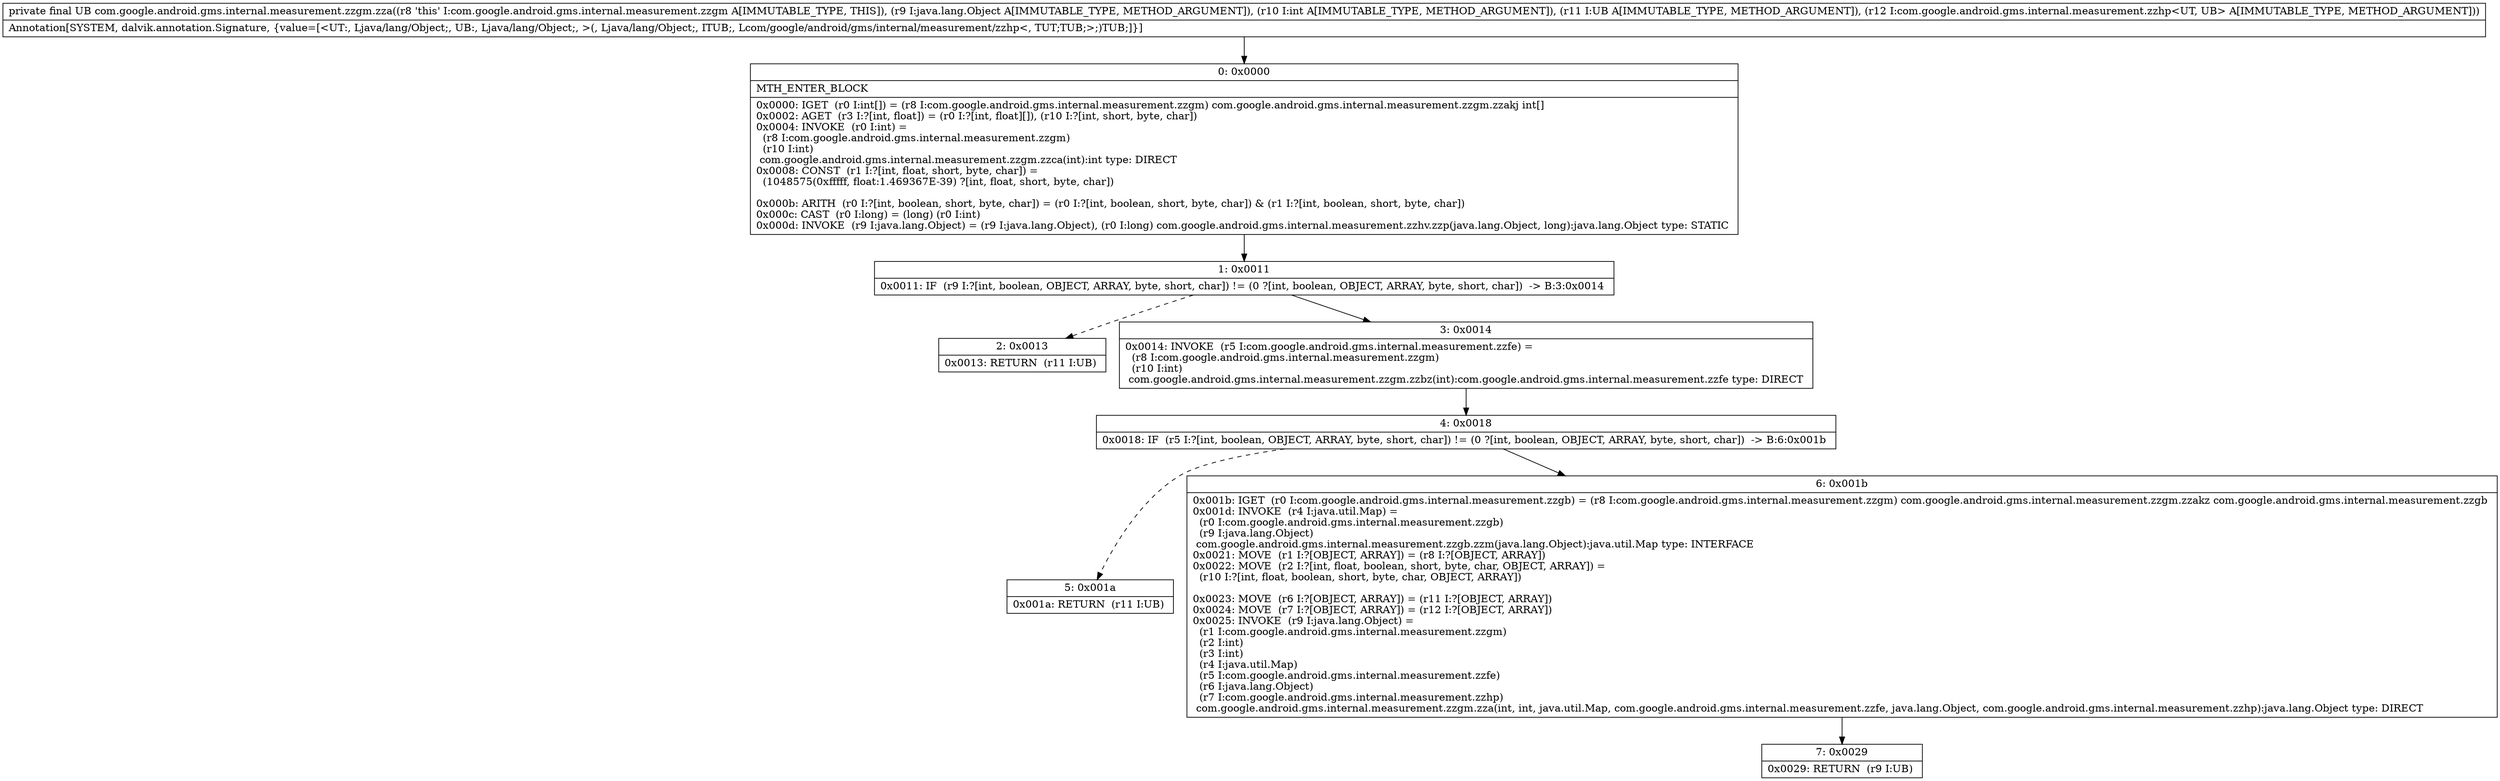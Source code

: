 digraph "CFG forcom.google.android.gms.internal.measurement.zzgm.zza(Ljava\/lang\/Object;ILjava\/lang\/Object;Lcom\/google\/android\/gms\/internal\/measurement\/zzhp;)Ljava\/lang\/Object;" {
Node_0 [shape=record,label="{0\:\ 0x0000|MTH_ENTER_BLOCK\l|0x0000: IGET  (r0 I:int[]) = (r8 I:com.google.android.gms.internal.measurement.zzgm) com.google.android.gms.internal.measurement.zzgm.zzakj int[] \l0x0002: AGET  (r3 I:?[int, float]) = (r0 I:?[int, float][]), (r10 I:?[int, short, byte, char]) \l0x0004: INVOKE  (r0 I:int) = \l  (r8 I:com.google.android.gms.internal.measurement.zzgm)\l  (r10 I:int)\l com.google.android.gms.internal.measurement.zzgm.zzca(int):int type: DIRECT \l0x0008: CONST  (r1 I:?[int, float, short, byte, char]) = \l  (1048575(0xfffff, float:1.469367E\-39) ?[int, float, short, byte, char])\l \l0x000b: ARITH  (r0 I:?[int, boolean, short, byte, char]) = (r0 I:?[int, boolean, short, byte, char]) & (r1 I:?[int, boolean, short, byte, char]) \l0x000c: CAST  (r0 I:long) = (long) (r0 I:int) \l0x000d: INVOKE  (r9 I:java.lang.Object) = (r9 I:java.lang.Object), (r0 I:long) com.google.android.gms.internal.measurement.zzhv.zzp(java.lang.Object, long):java.lang.Object type: STATIC \l}"];
Node_1 [shape=record,label="{1\:\ 0x0011|0x0011: IF  (r9 I:?[int, boolean, OBJECT, ARRAY, byte, short, char]) != (0 ?[int, boolean, OBJECT, ARRAY, byte, short, char])  \-\> B:3:0x0014 \l}"];
Node_2 [shape=record,label="{2\:\ 0x0013|0x0013: RETURN  (r11 I:UB) \l}"];
Node_3 [shape=record,label="{3\:\ 0x0014|0x0014: INVOKE  (r5 I:com.google.android.gms.internal.measurement.zzfe) = \l  (r8 I:com.google.android.gms.internal.measurement.zzgm)\l  (r10 I:int)\l com.google.android.gms.internal.measurement.zzgm.zzbz(int):com.google.android.gms.internal.measurement.zzfe type: DIRECT \l}"];
Node_4 [shape=record,label="{4\:\ 0x0018|0x0018: IF  (r5 I:?[int, boolean, OBJECT, ARRAY, byte, short, char]) != (0 ?[int, boolean, OBJECT, ARRAY, byte, short, char])  \-\> B:6:0x001b \l}"];
Node_5 [shape=record,label="{5\:\ 0x001a|0x001a: RETURN  (r11 I:UB) \l}"];
Node_6 [shape=record,label="{6\:\ 0x001b|0x001b: IGET  (r0 I:com.google.android.gms.internal.measurement.zzgb) = (r8 I:com.google.android.gms.internal.measurement.zzgm) com.google.android.gms.internal.measurement.zzgm.zzakz com.google.android.gms.internal.measurement.zzgb \l0x001d: INVOKE  (r4 I:java.util.Map) = \l  (r0 I:com.google.android.gms.internal.measurement.zzgb)\l  (r9 I:java.lang.Object)\l com.google.android.gms.internal.measurement.zzgb.zzm(java.lang.Object):java.util.Map type: INTERFACE \l0x0021: MOVE  (r1 I:?[OBJECT, ARRAY]) = (r8 I:?[OBJECT, ARRAY]) \l0x0022: MOVE  (r2 I:?[int, float, boolean, short, byte, char, OBJECT, ARRAY]) = \l  (r10 I:?[int, float, boolean, short, byte, char, OBJECT, ARRAY])\l \l0x0023: MOVE  (r6 I:?[OBJECT, ARRAY]) = (r11 I:?[OBJECT, ARRAY]) \l0x0024: MOVE  (r7 I:?[OBJECT, ARRAY]) = (r12 I:?[OBJECT, ARRAY]) \l0x0025: INVOKE  (r9 I:java.lang.Object) = \l  (r1 I:com.google.android.gms.internal.measurement.zzgm)\l  (r2 I:int)\l  (r3 I:int)\l  (r4 I:java.util.Map)\l  (r5 I:com.google.android.gms.internal.measurement.zzfe)\l  (r6 I:java.lang.Object)\l  (r7 I:com.google.android.gms.internal.measurement.zzhp)\l com.google.android.gms.internal.measurement.zzgm.zza(int, int, java.util.Map, com.google.android.gms.internal.measurement.zzfe, java.lang.Object, com.google.android.gms.internal.measurement.zzhp):java.lang.Object type: DIRECT \l}"];
Node_7 [shape=record,label="{7\:\ 0x0029|0x0029: RETURN  (r9 I:UB) \l}"];
MethodNode[shape=record,label="{private final UB com.google.android.gms.internal.measurement.zzgm.zza((r8 'this' I:com.google.android.gms.internal.measurement.zzgm A[IMMUTABLE_TYPE, THIS]), (r9 I:java.lang.Object A[IMMUTABLE_TYPE, METHOD_ARGUMENT]), (r10 I:int A[IMMUTABLE_TYPE, METHOD_ARGUMENT]), (r11 I:UB A[IMMUTABLE_TYPE, METHOD_ARGUMENT]), (r12 I:com.google.android.gms.internal.measurement.zzhp\<UT, UB\> A[IMMUTABLE_TYPE, METHOD_ARGUMENT]))  | Annotation[SYSTEM, dalvik.annotation.Signature, \{value=[\<UT:, Ljava\/lang\/Object;, UB:, Ljava\/lang\/Object;, \>(, Ljava\/lang\/Object;, ITUB;, Lcom\/google\/android\/gms\/internal\/measurement\/zzhp\<, TUT;TUB;\>;)TUB;]\}]\l}"];
MethodNode -> Node_0;
Node_0 -> Node_1;
Node_1 -> Node_2[style=dashed];
Node_1 -> Node_3;
Node_3 -> Node_4;
Node_4 -> Node_5[style=dashed];
Node_4 -> Node_6;
Node_6 -> Node_7;
}

